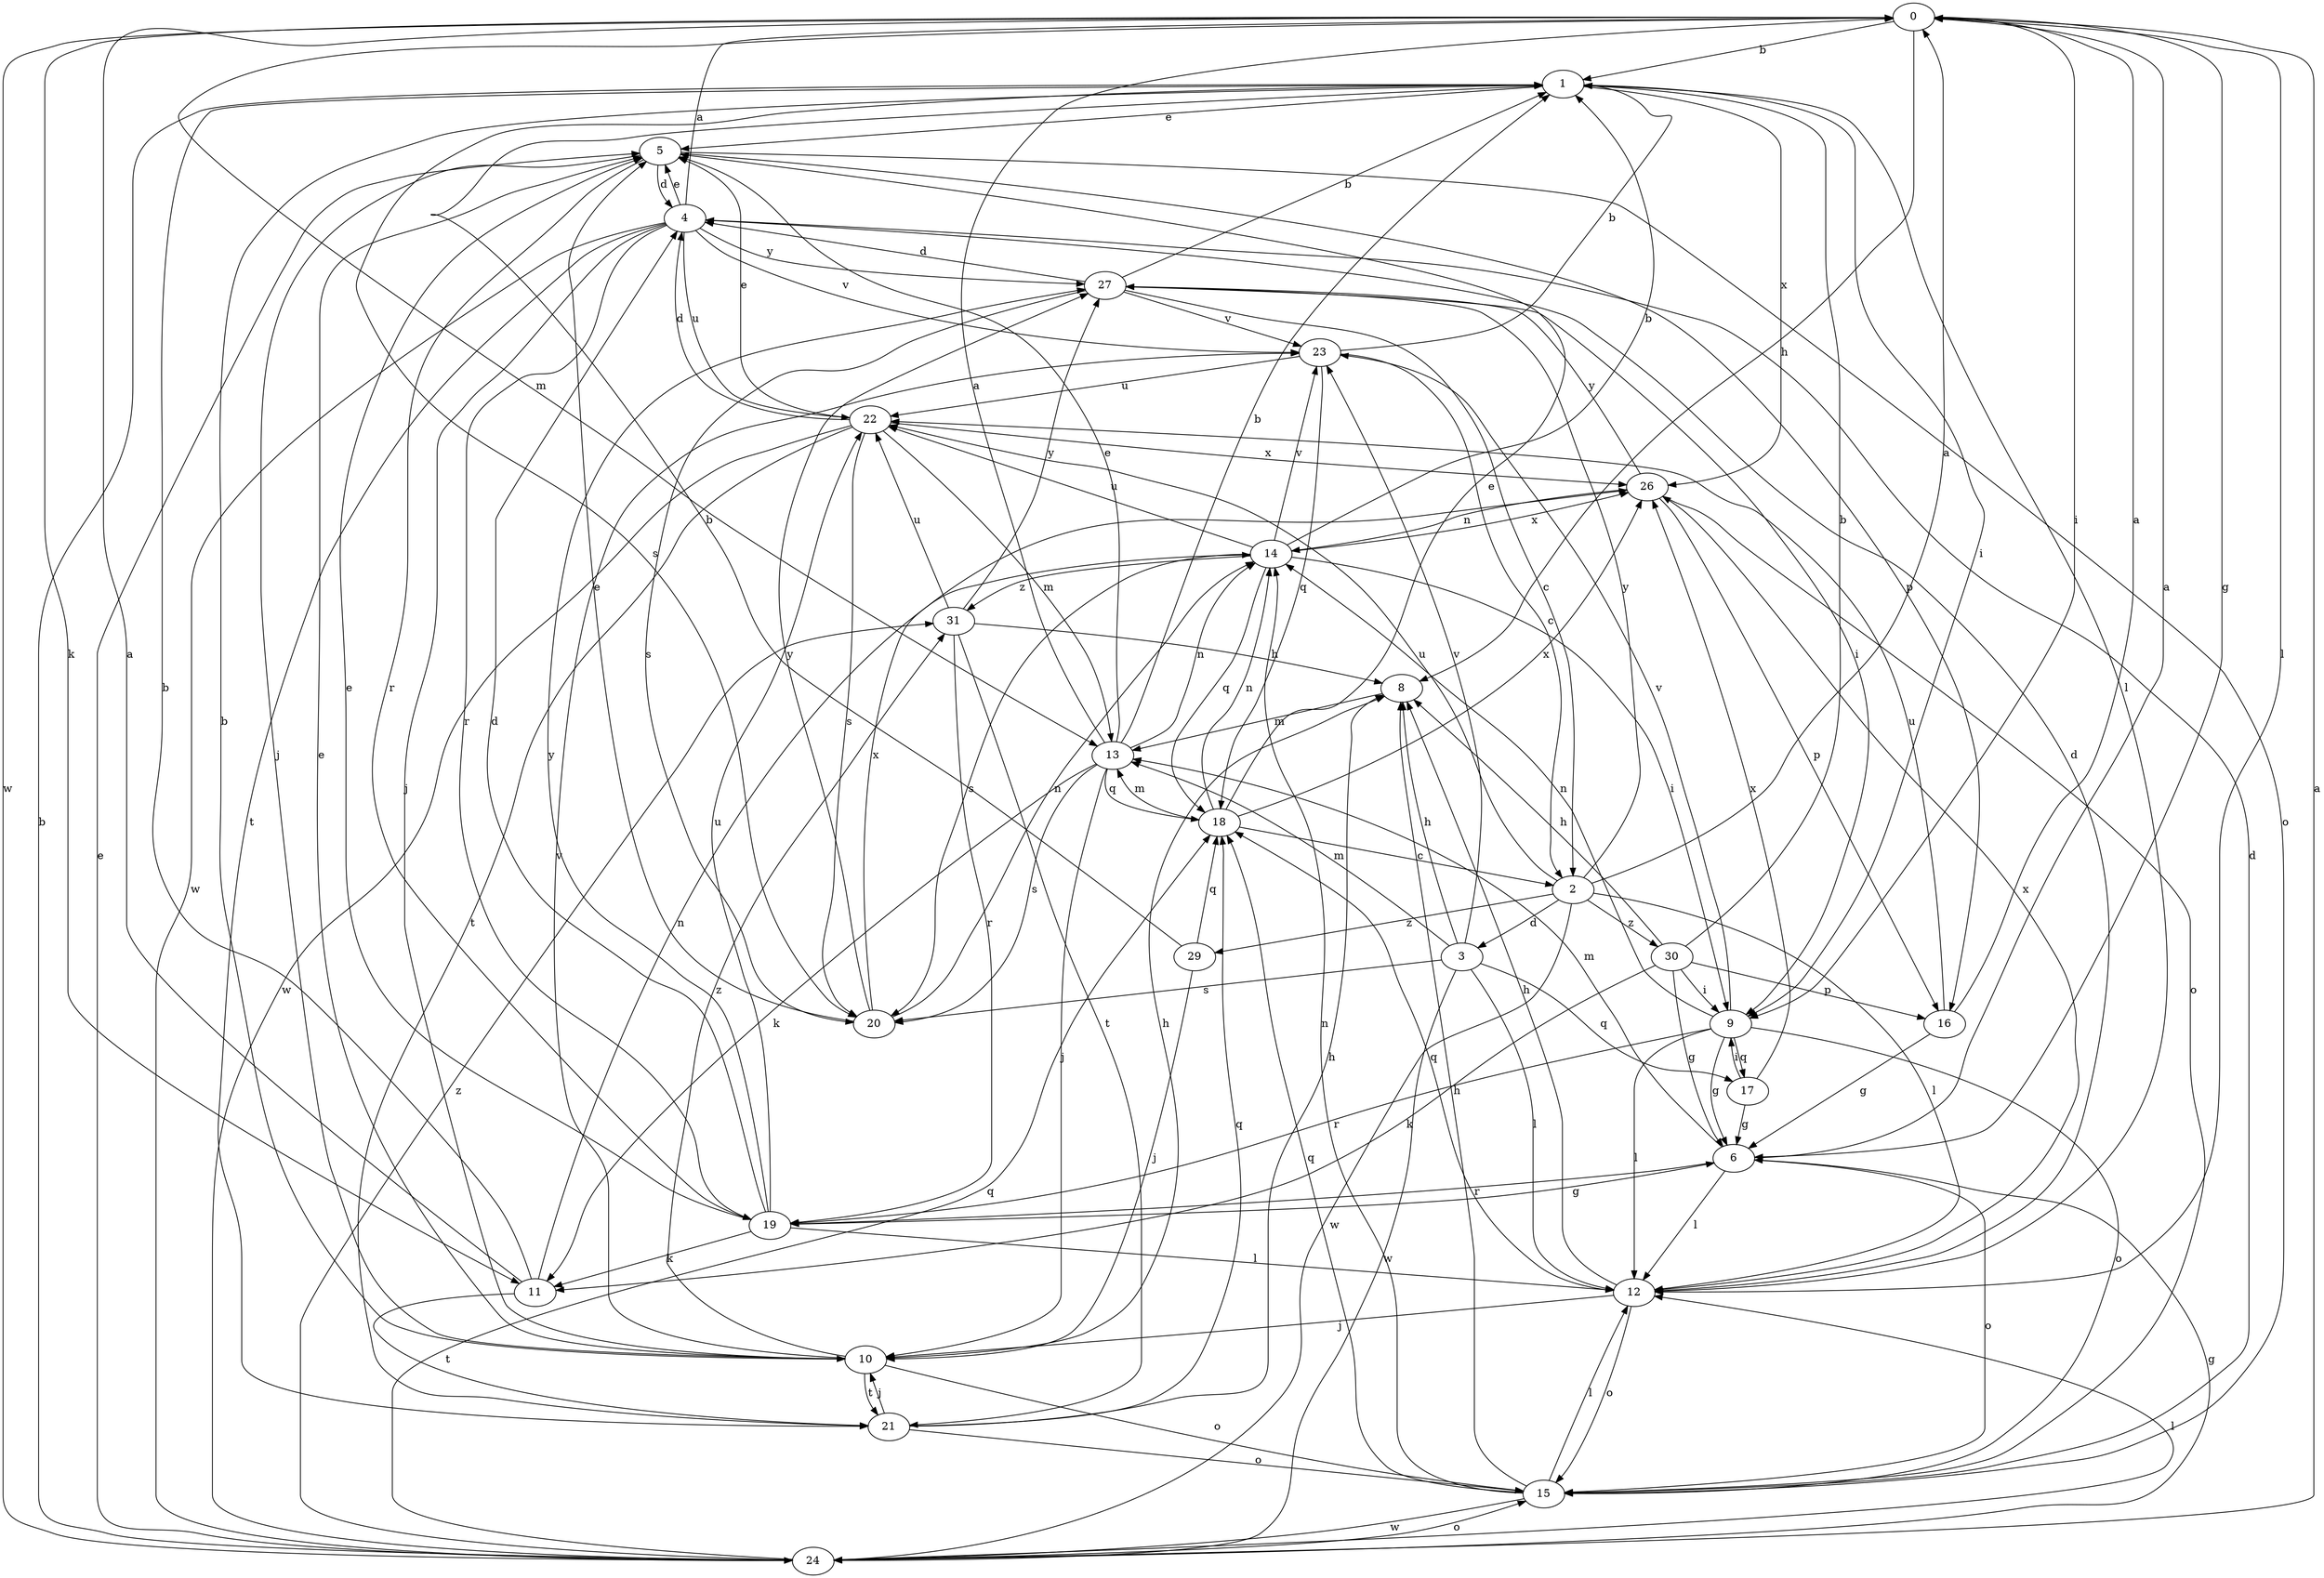 strict digraph  {
0;
1;
2;
3;
4;
5;
6;
8;
9;
10;
11;
12;
13;
14;
15;
16;
17;
18;
19;
20;
21;
22;
23;
24;
26;
27;
29;
30;
31;
0 -> 1  [label=b];
0 -> 6  [label=g];
0 -> 8  [label=h];
0 -> 9  [label=i];
0 -> 11  [label=k];
0 -> 12  [label=l];
0 -> 13  [label=m];
0 -> 24  [label=w];
1 -> 5  [label=e];
1 -> 9  [label=i];
1 -> 12  [label=l];
1 -> 20  [label=s];
1 -> 26  [label=x];
2 -> 0  [label=a];
2 -> 3  [label=d];
2 -> 12  [label=l];
2 -> 22  [label=u];
2 -> 24  [label=w];
2 -> 27  [label=y];
2 -> 29  [label=z];
2 -> 30  [label=z];
3 -> 8  [label=h];
3 -> 12  [label=l];
3 -> 13  [label=m];
3 -> 17  [label=q];
3 -> 20  [label=s];
3 -> 23  [label=v];
3 -> 24  [label=w];
4 -> 0  [label=a];
4 -> 5  [label=e];
4 -> 10  [label=j];
4 -> 19  [label=r];
4 -> 21  [label=t];
4 -> 22  [label=u];
4 -> 23  [label=v];
4 -> 24  [label=w];
4 -> 27  [label=y];
5 -> 4  [label=d];
5 -> 10  [label=j];
5 -> 15  [label=o];
5 -> 16  [label=p];
5 -> 19  [label=r];
6 -> 0  [label=a];
6 -> 12  [label=l];
6 -> 13  [label=m];
6 -> 15  [label=o];
6 -> 19  [label=r];
8 -> 13  [label=m];
9 -> 6  [label=g];
9 -> 12  [label=l];
9 -> 14  [label=n];
9 -> 15  [label=o];
9 -> 17  [label=q];
9 -> 19  [label=r];
9 -> 23  [label=v];
10 -> 1  [label=b];
10 -> 5  [label=e];
10 -> 8  [label=h];
10 -> 15  [label=o];
10 -> 21  [label=t];
10 -> 23  [label=v];
10 -> 31  [label=z];
11 -> 0  [label=a];
11 -> 1  [label=b];
11 -> 14  [label=n];
11 -> 21  [label=t];
12 -> 4  [label=d];
12 -> 8  [label=h];
12 -> 10  [label=j];
12 -> 15  [label=o];
12 -> 18  [label=q];
12 -> 26  [label=x];
13 -> 0  [label=a];
13 -> 1  [label=b];
13 -> 5  [label=e];
13 -> 10  [label=j];
13 -> 11  [label=k];
13 -> 14  [label=n];
13 -> 18  [label=q];
13 -> 20  [label=s];
14 -> 1  [label=b];
14 -> 9  [label=i];
14 -> 18  [label=q];
14 -> 20  [label=s];
14 -> 22  [label=u];
14 -> 23  [label=v];
14 -> 26  [label=x];
14 -> 31  [label=z];
15 -> 4  [label=d];
15 -> 8  [label=h];
15 -> 12  [label=l];
15 -> 14  [label=n];
15 -> 18  [label=q];
15 -> 24  [label=w];
16 -> 0  [label=a];
16 -> 6  [label=g];
16 -> 22  [label=u];
17 -> 6  [label=g];
17 -> 9  [label=i];
17 -> 26  [label=x];
18 -> 2  [label=c];
18 -> 5  [label=e];
18 -> 13  [label=m];
18 -> 14  [label=n];
18 -> 26  [label=x];
19 -> 4  [label=d];
19 -> 5  [label=e];
19 -> 6  [label=g];
19 -> 11  [label=k];
19 -> 12  [label=l];
19 -> 22  [label=u];
19 -> 27  [label=y];
20 -> 5  [label=e];
20 -> 14  [label=n];
20 -> 26  [label=x];
20 -> 27  [label=y];
21 -> 8  [label=h];
21 -> 10  [label=j];
21 -> 15  [label=o];
21 -> 18  [label=q];
22 -> 4  [label=d];
22 -> 5  [label=e];
22 -> 13  [label=m];
22 -> 20  [label=s];
22 -> 21  [label=t];
22 -> 24  [label=w];
22 -> 26  [label=x];
23 -> 1  [label=b];
23 -> 2  [label=c];
23 -> 18  [label=q];
23 -> 22  [label=u];
24 -> 0  [label=a];
24 -> 1  [label=b];
24 -> 5  [label=e];
24 -> 6  [label=g];
24 -> 12  [label=l];
24 -> 15  [label=o];
24 -> 18  [label=q];
24 -> 31  [label=z];
26 -> 14  [label=n];
26 -> 15  [label=o];
26 -> 16  [label=p];
26 -> 27  [label=y];
27 -> 1  [label=b];
27 -> 2  [label=c];
27 -> 4  [label=d];
27 -> 9  [label=i];
27 -> 20  [label=s];
27 -> 23  [label=v];
29 -> 1  [label=b];
29 -> 10  [label=j];
29 -> 18  [label=q];
30 -> 1  [label=b];
30 -> 6  [label=g];
30 -> 8  [label=h];
30 -> 9  [label=i];
30 -> 11  [label=k];
30 -> 16  [label=p];
31 -> 8  [label=h];
31 -> 19  [label=r];
31 -> 21  [label=t];
31 -> 22  [label=u];
31 -> 27  [label=y];
}
